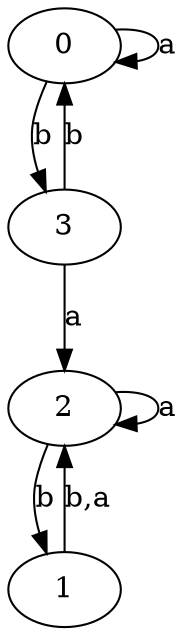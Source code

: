 digraph {
 ranksep=0.5;
 d2tdocpreamble = "\usetikzlibrary{automata}";
 d2tfigpreamble = "\tikzstyle{every state}= [ draw=blue!50,very thick,fill=blue!20]  \tikzstyle{auto}= [fill=white]";
 node [style="state"];
 edge [lblstyle="auto",topath="bend right", len=4  ]
  "0" [label="0",style = "state, initial, accepting"];
  "1" [label="1",];
  "2" [label="2",];
  "3" [label="3",];
  "0" -> "0" [label="a",topath="loop above"];
  "0" -> "3" [label="b"];
  "1" -> "2" [label="b,a"];
  "2" -> "1" [label="b"];
  "2" -> "2" [label="a",topath="loop above"];
  "3" -> "0" [label="b"];
  "3" -> "2" [label="a"];
}